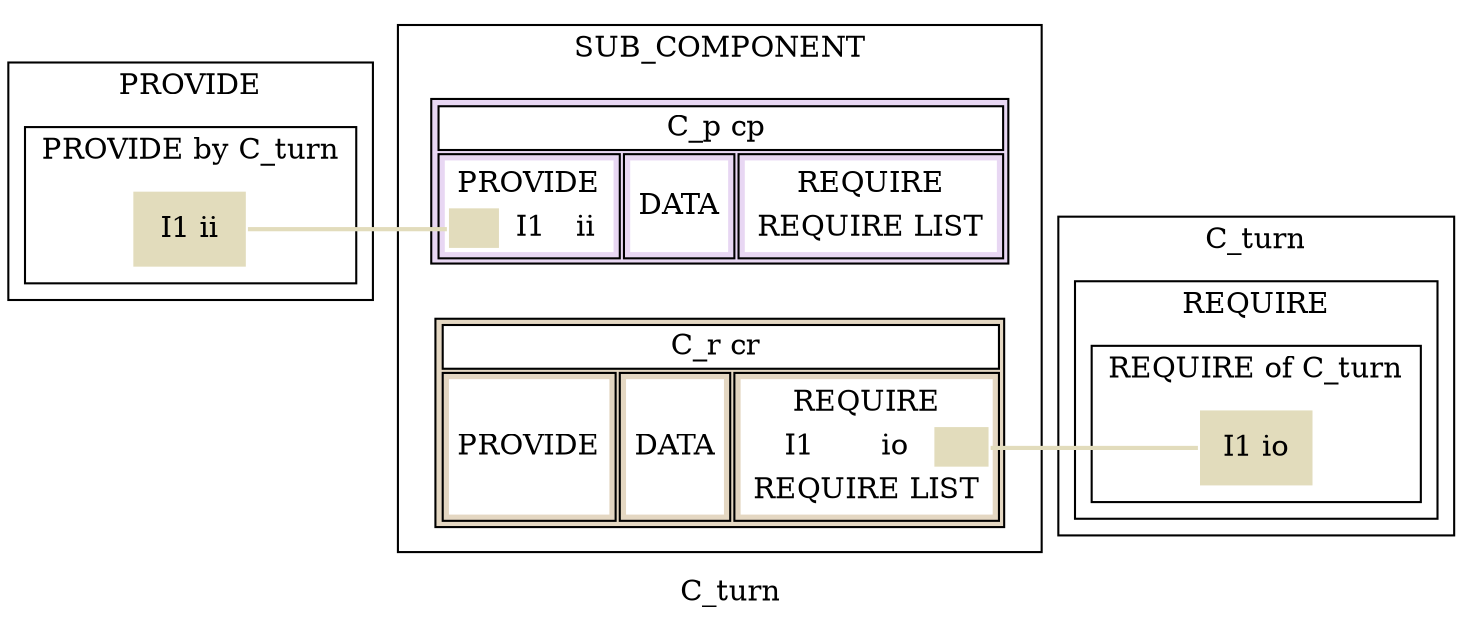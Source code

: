 
digraph G {
        label = "C_turn";
        node [shape=plaintext];
        rankdir=LR;

        subgraph cluster_provide {
		             label = "PROVIDE";
                 


subgraph cluster_provide_of_C_turn {
		             label = "PROVIDE by C_turn";
                 
                 ii [label="I1 ii",style=filled,color="#e2dcbc"];
                 
}
	      }

        

        subgraph cluster_sub_component {
        
		             label = "SUB_COMPONENT";

                 



cp [label=< <table bgcolor="#e8d7f3">
  <tr>
  <td bgcolor="white" colspan="3" HREF="C_p.c.svg">C_p cp </td>
  </tr>

  <tr>
      <td>
          <table bgcolor="white" BORDER="0">
              <tr><td colspan="3">PROVIDE</td></tr>
              


<tr>
    <td bgcolor="#e2dcbc" PORT="ii"> </td>
    <td HREF="https://www.lapin.fr/I1">I1</td>
    <td>ii</td>
</tr>

          </table>
      </td>

      <td>
          <table bgcolor="white" BORDER="0">
              <tr><td colspan="3">DATA</td></tr>
              


          </table>
      </td>

      <td>
          <table bgcolor="white" BORDER="0">
              <tr><td colspan="3">REQUIRE</td></tr>
              


              <tr><td colspan="3">REQUIRE LIST</td></tr>
              

          </table>
      </td>
  </tr>
</table> >];



cr [label=< <table bgcolor="#e4d7c2">
  <tr>
  <td bgcolor="white" colspan="3" HREF="C_r.c.svg">C_r cr </td>
  </tr>

  <tr>
      <td>
          <table bgcolor="white" BORDER="0">
              <tr><td colspan="3">PROVIDE</td></tr>
              


          </table>
      </td>

      <td>
          <table bgcolor="white" BORDER="0">
              <tr><td colspan="3">DATA</td></tr>
              


          </table>
      </td>

      <td>
          <table bgcolor="white" BORDER="0">
              <tr><td colspan="3">REQUIRE</td></tr>
              


<tr>
    <td HREF="https://www.lapin.fr/I1">I1</td>
    <td>io</td>
    <td bgcolor="#e2dcbc" PORT="io"> </td>
</tr>

              <tr><td colspan="3">REQUIRE LIST</td></tr>
              

          </table>
      </td>
  </tr>
</table> >];





        

        


	      }

        subgraph cluster_data {
		             label = "data";
                 
	      }

        subgraph cluster_require_pack{
                 subgraph cluster_require {
		                      label = "REQUIRE";
                          


subgraph cluster_require_of_C_turn {
		             label = "REQUIRE of C_turn";

                 io [label="I1 io",style=filled,color="#e2dcbc"];

}
	               }
                 subgraph cluster_require_list {
		                      label = "REQUIRE LIST";
                          


subgraph cluster_require_of_C_turn {
		             label = "REQUIRE LIST of C_turn";

}
	               }
        }

        
        
        cr:io:e ->  io:w [penwidth=2.0,dir="none",color="#e2dcbc"];
        
        
        
        ii:e -> cp:ii:w [penwidth=2.0,dir="none",color="#e2dcbc"];
        
        

}